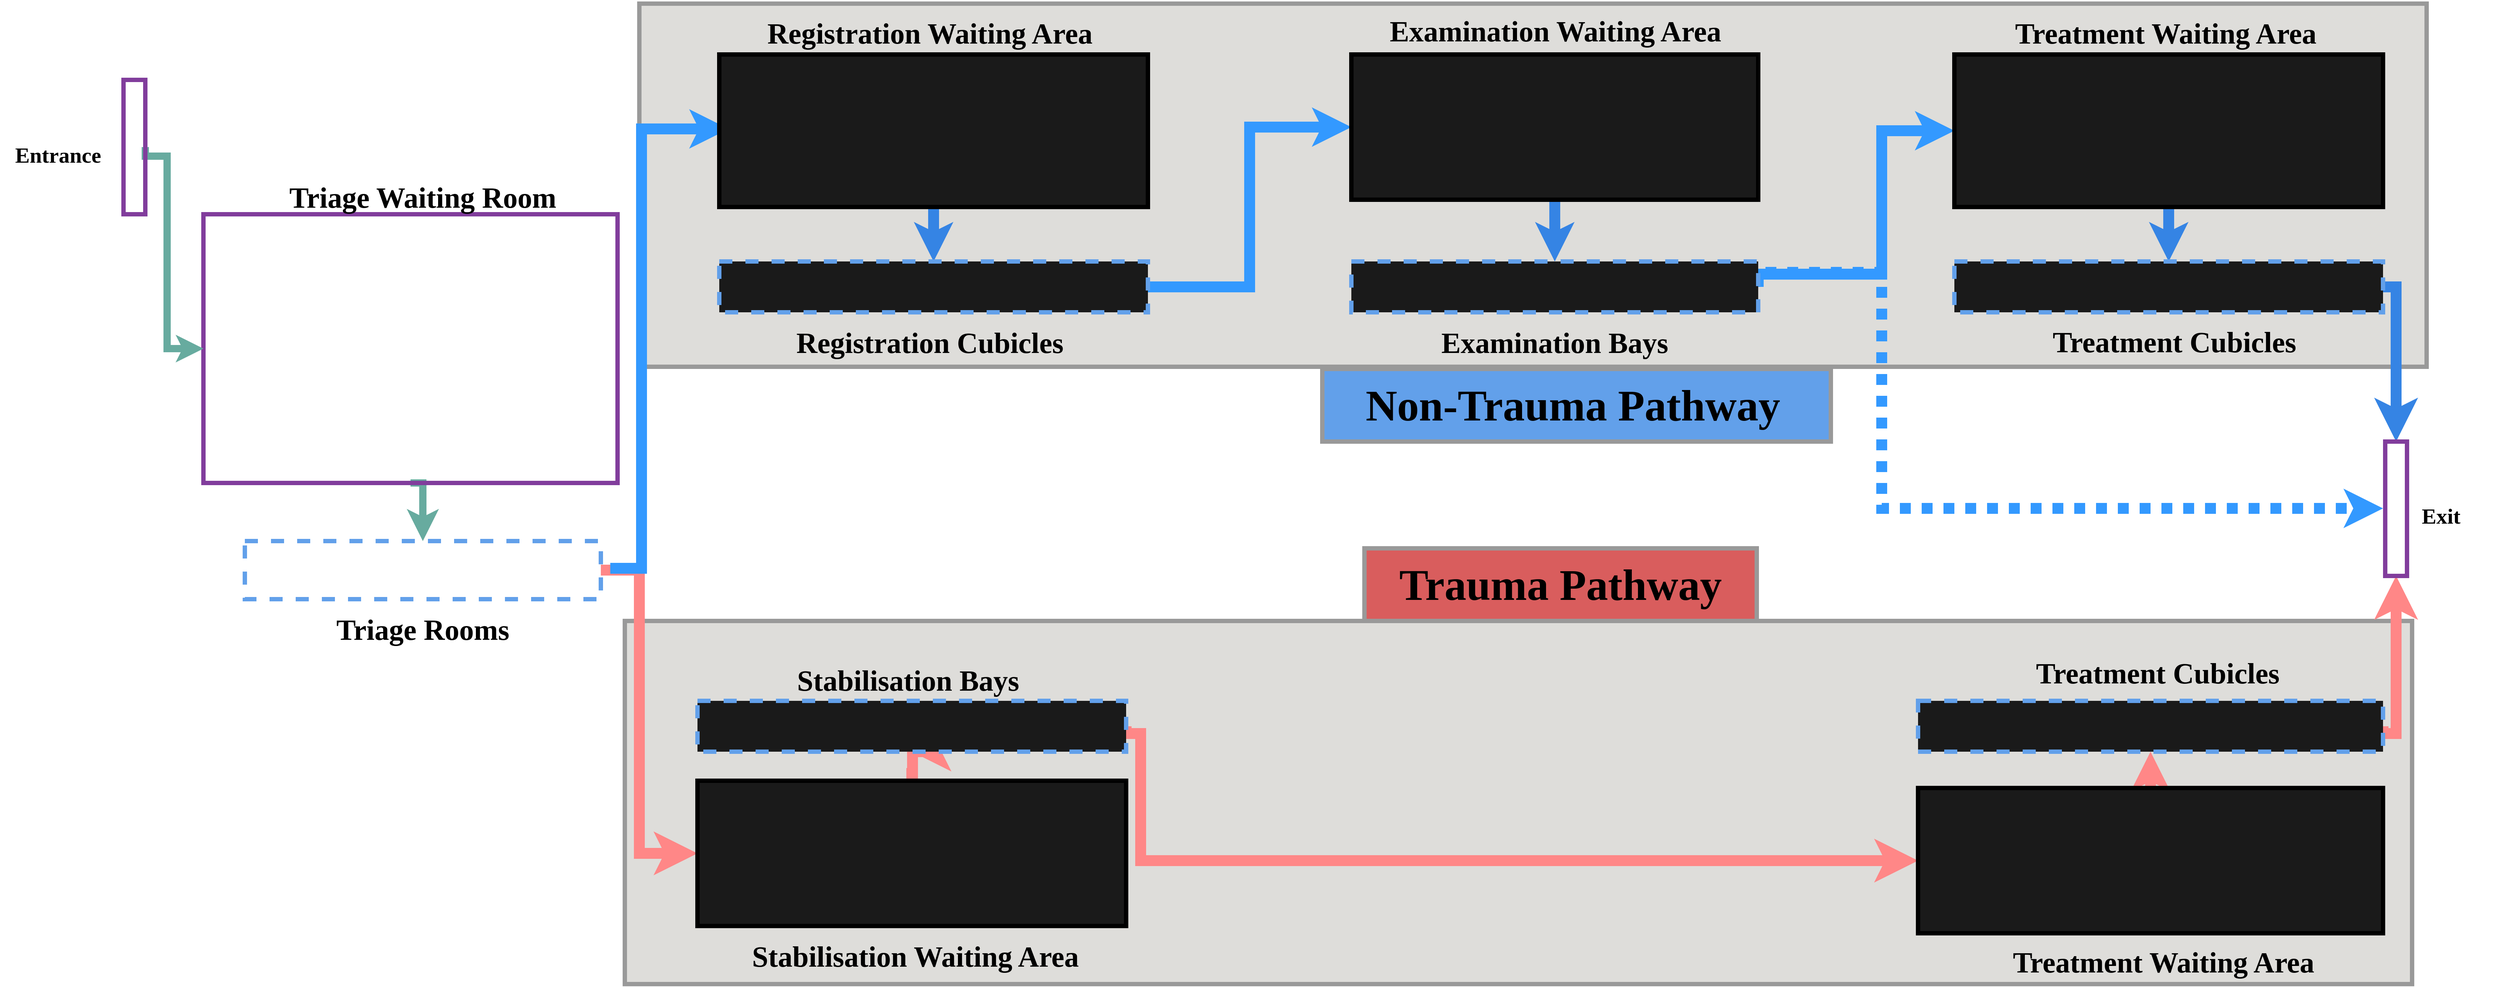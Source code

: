 <mxfile version="22.0.8" type="device">
  <diagram name="Page-1" id="naOOaUHlWIg6g84lMF8M">
    <mxGraphModel dx="1582" dy="2119" grid="1" gridSize="10" guides="1" tooltips="1" connect="1" arrows="1" fold="1" page="1" pageScale="1" pageWidth="600" pageHeight="475" math="0" shadow="0">
      <root>
        <mxCell id="0" />
        <mxCell id="1" parent="0" />
        <mxCell id="oj8sMwRd8QXnQj2qeah--25" value="" style="rounded=0;whiteSpace=wrap;html=1;fillColor=#62a0ea;strokeColor=#999999;strokeWidth=6;" vertex="1" parent="1">
          <mxGeometry x="1820" y="33" width="700" height="100" as="geometry" />
        </mxCell>
        <mxCell id="oj8sMwRd8QXnQj2qeah--24" value="" style="rounded=0;whiteSpace=wrap;html=1;fillColor=#D95D5D;strokeColor=#999999;strokeWidth=6;" vertex="1" parent="1">
          <mxGeometry x="1878" y="280" width="540" height="100" as="geometry" />
        </mxCell>
        <mxCell id="oj8sMwRd8QXnQj2qeah--3" value="" style="rounded=0;whiteSpace=wrap;html=1;fillColor=#DEDDDA;strokeColor=#999999;strokeWidth=6;" vertex="1" parent="1">
          <mxGeometry x="860" y="380" width="2460" height="500" as="geometry" />
        </mxCell>
        <mxCell id="oj8sMwRd8QXnQj2qeah--4" value="" style="rounded=0;whiteSpace=wrap;html=1;fillColor=#deddda;strokeColor=#999999;strokeWidth=6;labelBackgroundColor=#191919;" vertex="1" parent="1">
          <mxGeometry x="880" y="-470" width="2460" height="500" as="geometry" />
        </mxCell>
        <mxCell id="HKGf76yf_YqV7RcBEFJk-47" style="edgeStyle=orthogonalEdgeStyle;rounded=0;orthogonalLoop=1;jettySize=auto;html=1;exitX=0.5;exitY=1;exitDx=0;exitDy=0;strokeWidth=10;strokeColor=#67AB9F;endSize=12;" parent="1" source="HKGf76yf_YqV7RcBEFJk-2" target="HKGf76yf_YqV7RcBEFJk-3" edge="1">
          <mxGeometry relative="1" as="geometry">
            <Array as="points">
              <mxPoint x="582" y="190" />
            </Array>
          </mxGeometry>
        </mxCell>
        <mxCell id="HKGf76yf_YqV7RcBEFJk-2" value="" style="rounded=0;whiteSpace=wrap;html=1;fillColor=none;strokeColor=#813d9c;strokeWidth=6;" parent="1" vertex="1">
          <mxGeometry x="280" y="-180" width="570" height="370" as="geometry" />
        </mxCell>
        <mxCell id="HKGf76yf_YqV7RcBEFJk-48" style="edgeStyle=orthogonalEdgeStyle;rounded=0;orthogonalLoop=1;jettySize=auto;html=1;exitX=1;exitY=0.5;exitDx=0;exitDy=0;entryX=0;entryY=0.5;entryDx=0;entryDy=0;strokeWidth=15;strokeColor=#FF8787;endSize=12;" parent="1" source="HKGf76yf_YqV7RcBEFJk-3" target="HKGf76yf_YqV7RcBEFJk-6" edge="1">
          <mxGeometry relative="1" as="geometry">
            <Array as="points">
              <mxPoint x="880" y="310" />
              <mxPoint x="880" y="700" />
            </Array>
          </mxGeometry>
        </mxCell>
        <mxCell id="oj8sMwRd8QXnQj2qeah--27" style="edgeStyle=orthogonalEdgeStyle;rounded=0;orthogonalLoop=1;jettySize=auto;html=1;exitX=1;exitY=0.5;exitDx=0;exitDy=0;entryX=0;entryY=0.5;entryDx=0;entryDy=0;strokeWidth=15;strokeColor=#3399FF;" edge="1" parent="1">
          <mxGeometry relative="1" as="geometry">
            <mxPoint x="840" y="307.5" as="sourcePoint" />
            <mxPoint x="1003" y="-297.5" as="targetPoint" />
            <Array as="points">
              <mxPoint x="883" y="307.5" />
              <mxPoint x="883" y="-297.5" />
            </Array>
          </mxGeometry>
        </mxCell>
        <mxCell id="HKGf76yf_YqV7RcBEFJk-3" value="" style="rounded=0;whiteSpace=wrap;html=1;fillColor=none;strokeColor=#62a0ea;strokeWidth=6;dashed=1;" parent="1" vertex="1">
          <mxGeometry x="337" y="270" width="490" height="80" as="geometry" />
        </mxCell>
        <mxCell id="HKGf76yf_YqV7RcBEFJk-36" style="edgeStyle=orthogonalEdgeStyle;rounded=0;orthogonalLoop=1;jettySize=auto;html=1;exitX=0.5;exitY=0;exitDx=0;exitDy=0;entryX=0.5;entryY=1;entryDx=0;entryDy=0;strokeWidth=15;strokeColor=#FF8787;" parent="1" source="HKGf76yf_YqV7RcBEFJk-6" target="HKGf76yf_YqV7RcBEFJk-7" edge="1">
          <mxGeometry relative="1" as="geometry">
            <Array as="points">
              <mxPoint x="1255" y="590" />
              <mxPoint x="1256" y="590" />
            </Array>
          </mxGeometry>
        </mxCell>
        <mxCell id="HKGf76yf_YqV7RcBEFJk-6" value="" style="rounded=0;whiteSpace=wrap;html=1;fillColor=#1A1A1A;strokeColor=#000000;strokeWidth=6;" parent="1" vertex="1">
          <mxGeometry x="960" y="600" width="590" height="200" as="geometry" />
        </mxCell>
        <mxCell id="HKGf76yf_YqV7RcBEFJk-37" style="edgeStyle=orthogonalEdgeStyle;rounded=0;orthogonalLoop=1;jettySize=auto;html=1;exitX=1;exitY=0.5;exitDx=0;exitDy=0;entryX=0;entryY=0.5;entryDx=0;entryDy=0;strokeWidth=15;strokeColor=#FF8787;endSize=12;" parent="1" source="HKGf76yf_YqV7RcBEFJk-7" target="HKGf76yf_YqV7RcBEFJk-12" edge="1">
          <mxGeometry relative="1" as="geometry">
            <Array as="points">
              <mxPoint x="1570" y="535" />
              <mxPoint x="1570" y="710" />
            </Array>
          </mxGeometry>
        </mxCell>
        <mxCell id="HKGf76yf_YqV7RcBEFJk-7" value="" style="rounded=0;whiteSpace=wrap;html=1;fillColor=#1A1A1A;strokeColor=#62a0ea;strokeWidth=6;dashed=1;" parent="1" vertex="1">
          <mxGeometry x="960" y="490" width="590" height="70" as="geometry" />
        </mxCell>
        <mxCell id="HKGf76yf_YqV7RcBEFJk-46" style="edgeStyle=orthogonalEdgeStyle;rounded=0;orthogonalLoop=1;jettySize=auto;html=1;exitX=1;exitY=0.5;exitDx=0;exitDy=0;entryX=0;entryY=0.5;entryDx=0;entryDy=0;strokeWidth=10;strokeColor=#67AB9F;" parent="1" source="HKGf76yf_YqV7RcBEFJk-9" target="HKGf76yf_YqV7RcBEFJk-2" edge="1">
          <mxGeometry relative="1" as="geometry">
            <Array as="points">
              <mxPoint x="200" y="-260" />
              <mxPoint x="230" y="-260" />
              <mxPoint x="230" y="5" />
            </Array>
          </mxGeometry>
        </mxCell>
        <mxCell id="HKGf76yf_YqV7RcBEFJk-9" value="" style="rounded=0;whiteSpace=wrap;html=1;fillColor=none;strokeColor=#813d9c;strokeWidth=6;" parent="1" vertex="1">
          <mxGeometry x="170" y="-365" width="30" height="185" as="geometry" />
        </mxCell>
        <mxCell id="HKGf76yf_YqV7RcBEFJk-38" style="edgeStyle=orthogonalEdgeStyle;rounded=0;orthogonalLoop=1;jettySize=auto;html=1;exitX=0.5;exitY=0;exitDx=0;exitDy=0;entryX=0.5;entryY=1;entryDx=0;entryDy=0;strokeWidth=15;strokeColor=#FF8787;" parent="1" source="HKGf76yf_YqV7RcBEFJk-12" target="HKGf76yf_YqV7RcBEFJk-13" edge="1">
          <mxGeometry relative="1" as="geometry" />
        </mxCell>
        <mxCell id="HKGf76yf_YqV7RcBEFJk-12" value="" style="rounded=0;whiteSpace=wrap;html=1;fillColor=#1A1A1A;strokeColor=#000000;strokeWidth=6;" parent="1" vertex="1">
          <mxGeometry x="2640" y="610" width="640" height="200" as="geometry" />
        </mxCell>
        <mxCell id="HKGf76yf_YqV7RcBEFJk-39" style="edgeStyle=orthogonalEdgeStyle;rounded=0;orthogonalLoop=1;jettySize=auto;html=1;exitX=1;exitY=0.5;exitDx=0;exitDy=0;entryX=0.5;entryY=1;entryDx=0;entryDy=0;strokeWidth=15;strokeColor=#FF8787;endSize=12;" parent="1" source="HKGf76yf_YqV7RcBEFJk-13" target="HKGf76yf_YqV7RcBEFJk-30" edge="1">
          <mxGeometry relative="1" as="geometry">
            <Array as="points">
              <mxPoint x="3298" y="535" />
            </Array>
          </mxGeometry>
        </mxCell>
        <mxCell id="HKGf76yf_YqV7RcBEFJk-13" value="" style="rounded=0;whiteSpace=wrap;html=1;fillColor=#1A1A1A;strokeColor=#62a0ea;strokeWidth=6;dashed=1;" parent="1" vertex="1">
          <mxGeometry x="2640" y="490" width="640" height="70" as="geometry" />
        </mxCell>
        <mxCell id="HKGf76yf_YqV7RcBEFJk-17" value="&lt;font style=&quot;font-size: 60px;&quot; data-font-src=&quot;https://fonts.googleapis.com/css?family=Lexend&quot; face=&quot;Lexend&quot;&gt;&lt;b style=&quot;font-size: 60px;&quot;&gt;Non-Trauma Pathway&lt;/b&gt;&lt;br style=&quot;font-size: 60px;&quot;&gt;&lt;/font&gt;" style="text;html=1;strokeColor=none;fillColor=none;align=center;verticalAlign=middle;whiteSpace=wrap;rounded=0;fontSize=60;" parent="1" vertex="1">
          <mxGeometry x="1810" y="68" width="710" height="30" as="geometry" />
        </mxCell>
        <mxCell id="HKGf76yf_YqV7RcBEFJk-18" value="&lt;font style=&quot;font-size: 60px;&quot; data-font-src=&quot;https://fonts.googleapis.com/css?family=Lexend&quot;&gt;&lt;b style=&quot;font-size: 60px;&quot;&gt;Trauma Pathway&lt;/b&gt;&lt;br style=&quot;font-size: 60px;&quot;&gt;&lt;/font&gt;" style="text;html=1;strokeColor=none;fillColor=none;align=center;verticalAlign=middle;whiteSpace=wrap;rounded=0;fontSize=60;fontFamily=Lexend;fontSource=https%3A%2F%2Ffonts.googleapis.com%2Fcss%3Ffamily%3DLexend;" parent="1" vertex="1">
          <mxGeometry x="1070" y="315" width="2156" height="30" as="geometry" />
        </mxCell>
        <mxCell id="HKGf76yf_YqV7RcBEFJk-45" style="edgeStyle=orthogonalEdgeStyle;rounded=0;orthogonalLoop=1;jettySize=auto;html=1;exitX=0.5;exitY=1;exitDx=0;exitDy=0;entryX=0.5;entryY=0;entryDx=0;entryDy=0;strokeWidth=15;strokeColor=#3584e4;" parent="1" source="HKGf76yf_YqV7RcBEFJk-20" target="HKGf76yf_YqV7RcBEFJk-21" edge="1">
          <mxGeometry relative="1" as="geometry" />
        </mxCell>
        <mxCell id="HKGf76yf_YqV7RcBEFJk-20" value="" style="rounded=0;whiteSpace=wrap;html=1;fillColor=#1A1A1A;strokeColor=#000000;strokeWidth=6;" parent="1" vertex="1">
          <mxGeometry x="990" y="-400" width="590" height="210" as="geometry" />
        </mxCell>
        <mxCell id="oj8sMwRd8QXnQj2qeah--26" style="edgeStyle=orthogonalEdgeStyle;rounded=0;orthogonalLoop=1;jettySize=auto;html=1;exitX=1;exitY=0.5;exitDx=0;exitDy=0;entryX=0;entryY=0.5;entryDx=0;entryDy=0;strokeWidth=15;strokeColor=#3399FF;" edge="1" parent="1" source="HKGf76yf_YqV7RcBEFJk-21" target="HKGf76yf_YqV7RcBEFJk-22">
          <mxGeometry relative="1" as="geometry" />
        </mxCell>
        <mxCell id="HKGf76yf_YqV7RcBEFJk-21" value="" style="rounded=0;whiteSpace=wrap;html=1;fillColor=#1A1A1A;strokeColor=#62a0ea;strokeWidth=6;dashed=1;" parent="1" vertex="1">
          <mxGeometry x="990" y="-115" width="590" height="70" as="geometry" />
        </mxCell>
        <mxCell id="HKGf76yf_YqV7RcBEFJk-43" style="edgeStyle=orthogonalEdgeStyle;rounded=0;orthogonalLoop=1;jettySize=auto;html=1;exitX=0.5;exitY=1;exitDx=0;exitDy=0;entryX=0.5;entryY=0;entryDx=0;entryDy=0;strokeWidth=15;strokeColor=#3584e4;" parent="1" source="HKGf76yf_YqV7RcBEFJk-22" target="HKGf76yf_YqV7RcBEFJk-23" edge="1">
          <mxGeometry relative="1" as="geometry" />
        </mxCell>
        <mxCell id="HKGf76yf_YqV7RcBEFJk-22" value="" style="rounded=0;whiteSpace=wrap;html=1;fillColor=#1A1A1A;strokeColor=#000000;strokeWidth=6;" parent="1" vertex="1">
          <mxGeometry x="1860" y="-400" width="560" height="200" as="geometry" />
        </mxCell>
        <mxCell id="oj8sMwRd8QXnQj2qeah--22" style="edgeStyle=orthogonalEdgeStyle;rounded=0;orthogonalLoop=1;jettySize=auto;html=1;exitX=1;exitY=0.5;exitDx=0;exitDy=0;entryX=0;entryY=0.5;entryDx=0;entryDy=0;fontColor=#3399FF;strokeWidth=15;strokeColor=#3399FF;dashed=1;dashPattern=1 1;" edge="1" parent="1" source="HKGf76yf_YqV7RcBEFJk-23" target="oj8sMwRd8QXnQj2qeah--5">
          <mxGeometry relative="1" as="geometry">
            <Array as="points">
              <mxPoint x="2420" y="-100" />
              <mxPoint x="2590" y="-100" />
              <mxPoint x="2590" y="225" />
            </Array>
          </mxGeometry>
        </mxCell>
        <mxCell id="oj8sMwRd8QXnQj2qeah--28" style="edgeStyle=orthogonalEdgeStyle;rounded=0;orthogonalLoop=1;jettySize=auto;html=1;exitX=1;exitY=0.25;exitDx=0;exitDy=0;entryX=0;entryY=0.5;entryDx=0;entryDy=0;strokeWidth=15;strokeColor=#3399FF;" edge="1" parent="1" source="HKGf76yf_YqV7RcBEFJk-23" target="HKGf76yf_YqV7RcBEFJk-26">
          <mxGeometry relative="1" as="geometry">
            <Array as="points">
              <mxPoint x="2590" y="-97" />
              <mxPoint x="2590" y="-295" />
            </Array>
          </mxGeometry>
        </mxCell>
        <mxCell id="HKGf76yf_YqV7RcBEFJk-23" value="" style="rounded=0;whiteSpace=wrap;html=1;fillColor=#1A1A1A;strokeColor=#62a0ea;strokeWidth=6;dashed=1;" parent="1" vertex="1">
          <mxGeometry x="1860" y="-115" width="560" height="70" as="geometry" />
        </mxCell>
        <mxCell id="HKGf76yf_YqV7RcBEFJk-41" style="edgeStyle=orthogonalEdgeStyle;rounded=0;orthogonalLoop=1;jettySize=auto;html=1;exitX=0.5;exitY=1;exitDx=0;exitDy=0;entryX=0.5;entryY=0;entryDx=0;entryDy=0;strokeWidth=15;strokeColor=#3584e4;" parent="1" source="HKGf76yf_YqV7RcBEFJk-26" target="HKGf76yf_YqV7RcBEFJk-27" edge="1">
          <mxGeometry relative="1" as="geometry" />
        </mxCell>
        <mxCell id="HKGf76yf_YqV7RcBEFJk-26" value="" style="rounded=0;whiteSpace=wrap;html=1;fillColor=#1A1A1A;strokeColor=#000000;strokeWidth=6;" parent="1" vertex="1">
          <mxGeometry x="2690" y="-400" width="590" height="210" as="geometry" />
        </mxCell>
        <mxCell id="HKGf76yf_YqV7RcBEFJk-40" style="edgeStyle=orthogonalEdgeStyle;rounded=0;orthogonalLoop=1;jettySize=auto;html=1;exitX=1;exitY=0.5;exitDx=0;exitDy=0;entryX=0.5;entryY=0;entryDx=0;entryDy=0;strokeWidth=15;strokeColor=#3584e4;endSize=12;" parent="1" source="HKGf76yf_YqV7RcBEFJk-27" target="HKGf76yf_YqV7RcBEFJk-30" edge="1">
          <mxGeometry relative="1" as="geometry">
            <Array as="points">
              <mxPoint x="3298" y="-80" />
            </Array>
          </mxGeometry>
        </mxCell>
        <mxCell id="HKGf76yf_YqV7RcBEFJk-27" value="" style="rounded=0;whiteSpace=wrap;html=1;fillColor=#1A1A1A;strokeColor=#62a0ea;strokeWidth=6;dashed=1;" parent="1" vertex="1">
          <mxGeometry x="2690" y="-115" width="590" height="70" as="geometry" />
        </mxCell>
        <mxCell id="HKGf76yf_YqV7RcBEFJk-30" value="" style="rounded=0;whiteSpace=wrap;html=1;fillColor=none;strokeColor=#813d9c;strokeWidth=6;" parent="1" vertex="1">
          <mxGeometry x="3283" y="133" width="30" height="185" as="geometry" />
        </mxCell>
        <mxCell id="oj8sMwRd8QXnQj2qeah--5" value="&lt;font style=&quot;font-size: 30px;&quot; face=&quot;Lexend&quot; data-font-src=&quot;https://fonts.googleapis.com/css?family=Lexend&quot;&gt;&lt;b&gt;Exit&lt;/b&gt;&lt;/font&gt;" style="text;html=1;strokeColor=none;fillColor=none;align=center;verticalAlign=middle;whiteSpace=wrap;rounded=0;fontSize=60;" vertex="1" parent="1">
          <mxGeometry x="3280" y="190" width="160" height="70" as="geometry" />
        </mxCell>
        <mxCell id="oj8sMwRd8QXnQj2qeah--6" value="&lt;font size=&quot;1&quot; face=&quot;Lexend&quot;&gt;&lt;b style=&quot;font-size: 30px;&quot;&gt;Entrance&lt;/b&gt;&lt;/font&gt;" style="text;html=1;strokeColor=none;fillColor=none;align=center;verticalAlign=middle;whiteSpace=wrap;rounded=0;fontSize=60;strokeWidth=30;" vertex="1" parent="1">
          <mxGeometry y="-307.5" width="160" height="70" as="geometry" />
        </mxCell>
        <mxCell id="oj8sMwRd8QXnQj2qeah--9" value="&lt;font style=&quot;font-size: 40px;&quot; face=&quot;Lexend&quot;&gt;&lt;b&gt;Triage Waiting Room&lt;br&gt;&lt;/b&gt;&lt;/font&gt;" style="text;html=1;strokeColor=none;fillColor=none;align=center;verticalAlign=middle;whiteSpace=wrap;rounded=0;fontSize=60;" vertex="1" parent="1">
          <mxGeometry x="362" y="-225" width="440" height="30" as="geometry" />
        </mxCell>
        <mxCell id="oj8sMwRd8QXnQj2qeah--10" value="&lt;font style=&quot;font-size: 40px;&quot; face=&quot;Lexend&quot;&gt;&lt;b&gt;Triage Rooms&lt;br&gt;&lt;/b&gt;&lt;/font&gt;" style="text;html=1;strokeColor=none;fillColor=none;align=center;verticalAlign=middle;whiteSpace=wrap;rounded=0;fontSize=60;" vertex="1" parent="1">
          <mxGeometry x="362" y="370" width="440" height="30" as="geometry" />
        </mxCell>
        <mxCell id="oj8sMwRd8QXnQj2qeah--11" value="&lt;font style=&quot;font-size: 40px;&quot; face=&quot;Lexend&quot;&gt;&lt;b&gt;Stabilisation Waiting Area&lt;br&gt;&lt;/b&gt;&lt;/font&gt;" style="text;html=1;strokeColor=none;fillColor=none;align=center;verticalAlign=middle;whiteSpace=wrap;rounded=0;fontSize=60;" vertex="1" parent="1">
          <mxGeometry x="970" y="820" width="580" height="30" as="geometry" />
        </mxCell>
        <mxCell id="oj8sMwRd8QXnQj2qeah--12" value="&lt;font style=&quot;font-size: 40px;&quot; face=&quot;Lexend&quot;&gt;&lt;b&gt;Treatment Waiting Area&lt;br&gt;&lt;/b&gt;&lt;/font&gt;" style="text;html=1;strokeColor=none;fillColor=none;align=center;verticalAlign=middle;whiteSpace=wrap;rounded=0;fontSize=60;" vertex="1" parent="1">
          <mxGeometry x="2688" y="828" width="580" height="30" as="geometry" />
        </mxCell>
        <mxCell id="oj8sMwRd8QXnQj2qeah--13" value="&lt;font style=&quot;font-size: 40px;&quot; face=&quot;Lexend&quot;&gt;&lt;b&gt;Treatment Cubicles&lt;br&gt;&lt;/b&gt;&lt;/font&gt;" style="text;html=1;strokeColor=none;fillColor=none;align=center;verticalAlign=middle;whiteSpace=wrap;rounded=0;fontSize=60;" vertex="1" parent="1">
          <mxGeometry x="2680" y="430" width="580" height="30" as="geometry" />
        </mxCell>
        <mxCell id="oj8sMwRd8QXnQj2qeah--14" value="&lt;font face=&quot;Lexend&quot; style=&quot;font-size: 40px;&quot;&gt;&lt;b&gt;Stabilisation Bays&lt;br&gt;&lt;/b&gt;&lt;/font&gt;" style="text;html=1;strokeColor=none;fillColor=none;align=center;verticalAlign=middle;whiteSpace=wrap;rounded=0;fontSize=60;" vertex="1" parent="1">
          <mxGeometry x="960" y="440" width="580" height="30" as="geometry" />
        </mxCell>
        <mxCell id="oj8sMwRd8QXnQj2qeah--15" value="&lt;font face=&quot;Lexend&quot; style=&quot;font-size: 40px;&quot;&gt;&lt;b&gt;Registration Cubicles&lt;br&gt;&lt;/b&gt;&lt;/font&gt;" style="text;html=1;strokeColor=none;fillColor=none;align=center;verticalAlign=middle;whiteSpace=wrap;rounded=0;fontSize=60;" vertex="1" parent="1">
          <mxGeometry x="990" y="-25" width="580" height="30" as="geometry" />
        </mxCell>
        <mxCell id="oj8sMwRd8QXnQj2qeah--16" value="&lt;font face=&quot;Lexend&quot; style=&quot;font-size: 40px;&quot;&gt;&lt;b&gt;Examination Bays&lt;br&gt;&lt;/b&gt;&lt;/font&gt;" style="text;html=1;strokeColor=none;fillColor=none;align=center;verticalAlign=middle;whiteSpace=wrap;rounded=0;fontSize=60;" vertex="1" parent="1">
          <mxGeometry x="1850" y="-25" width="580" height="30" as="geometry" />
        </mxCell>
        <mxCell id="oj8sMwRd8QXnQj2qeah--17" value="&lt;font face=&quot;Lexend&quot; style=&quot;font-size: 40px;&quot;&gt;&lt;b&gt;Registration Waiting Area&lt;br&gt;&lt;/b&gt;&lt;/font&gt;" style="text;html=1;strokeColor=none;fillColor=none;align=center;verticalAlign=middle;whiteSpace=wrap;rounded=0;fontSize=60;" vertex="1" parent="1">
          <mxGeometry x="990" y="-451" width="580" height="30" as="geometry" />
        </mxCell>
        <mxCell id="oj8sMwRd8QXnQj2qeah--19" value="&lt;font face=&quot;Lexend&quot; style=&quot;font-size: 40px;&quot;&gt;&lt;b&gt;Examination Waiting Area&lt;br&gt;&lt;/b&gt;&lt;/font&gt;" style="text;html=1;strokeColor=none;fillColor=none;align=center;verticalAlign=middle;whiteSpace=wrap;rounded=0;fontSize=60;" vertex="1" parent="1">
          <mxGeometry x="1851" y="-454" width="580" height="30" as="geometry" />
        </mxCell>
        <mxCell id="oj8sMwRd8QXnQj2qeah--20" value="&lt;font face=&quot;Lexend&quot; style=&quot;font-size: 40px;&quot;&gt;&lt;b&gt;Treatment Waiting Area&lt;br&gt;&lt;/b&gt;&lt;/font&gt;" style="text;html=1;strokeColor=none;fillColor=none;align=center;verticalAlign=middle;whiteSpace=wrap;rounded=0;fontSize=60;" vertex="1" parent="1">
          <mxGeometry x="2691" y="-451" width="580" height="30" as="geometry" />
        </mxCell>
        <mxCell id="oj8sMwRd8QXnQj2qeah--21" value="&lt;font style=&quot;font-size: 40px;&quot;&gt;&lt;b&gt;Treatment Cubicles&lt;br&gt;&lt;/b&gt;&lt;/font&gt;" style="text;html=1;strokeColor=none;fillColor=none;align=center;verticalAlign=middle;whiteSpace=wrap;rounded=0;fontSize=60;fontFamily=Lexend;fontSource=https%3A%2F%2Ffonts.googleapis.com%2Fcss%3Ffamily%3DLexend;" vertex="1" parent="1">
          <mxGeometry x="2703" y="-32" width="580" height="42" as="geometry" />
        </mxCell>
      </root>
    </mxGraphModel>
  </diagram>
</mxfile>
